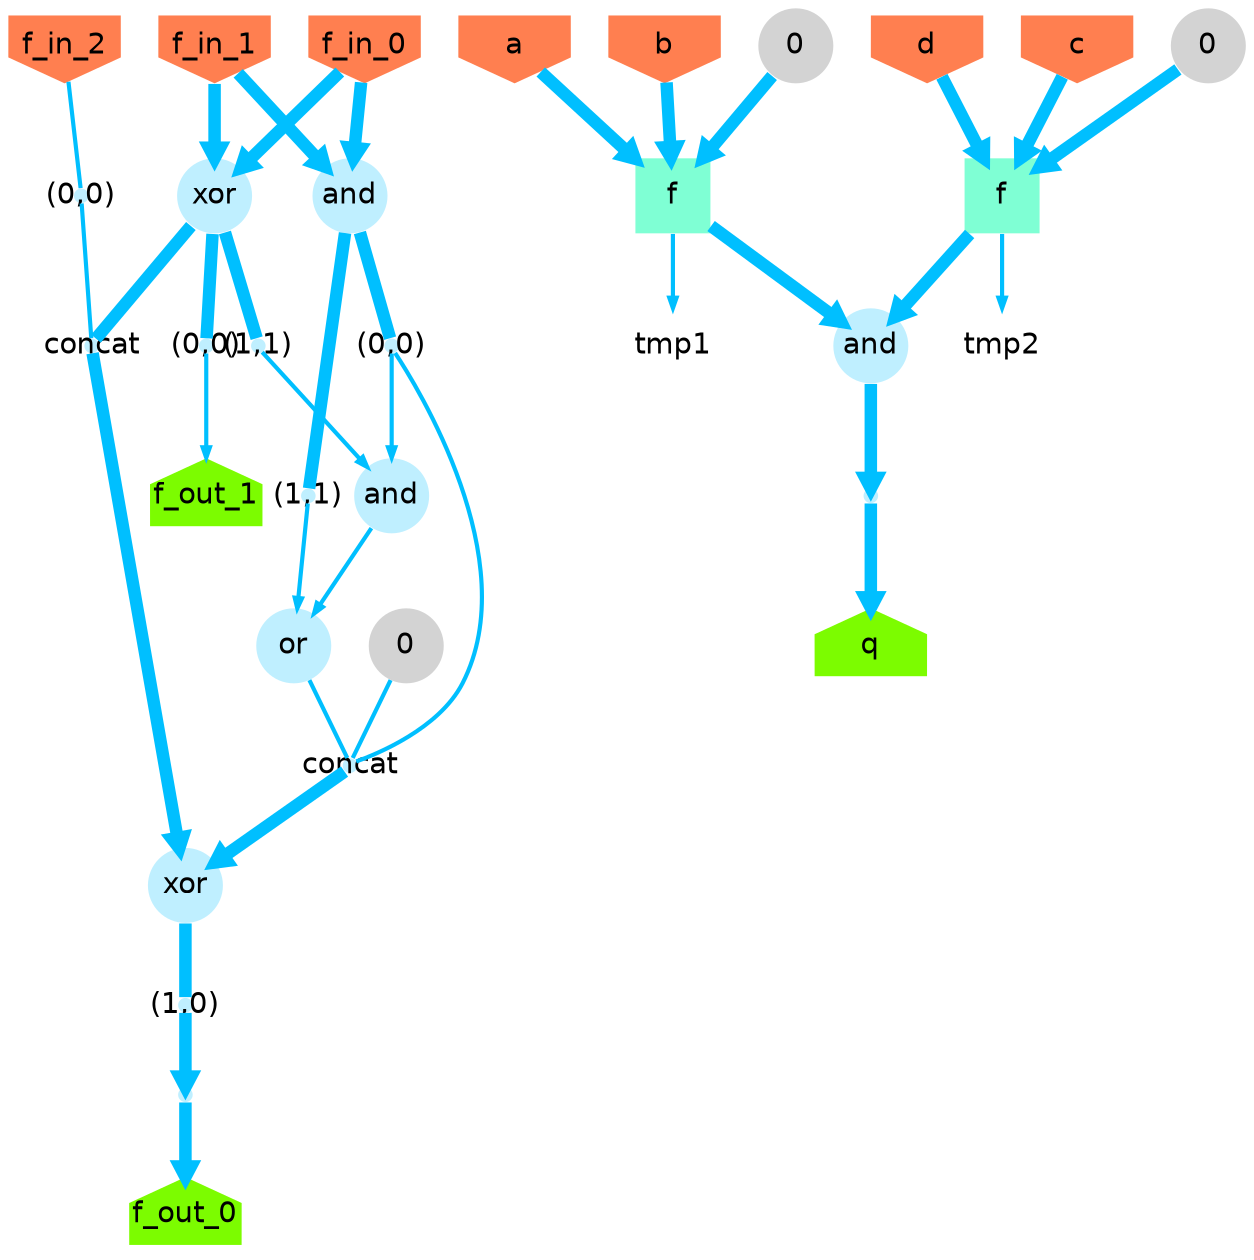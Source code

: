               digraph g {

              graph [splines="spline"];
              node [shape=circle, style=filled, fillcolor=lightblue1,
                    fontcolor=black, fontname=helvetica, penwidth=0,
                    fixedsize=true];
              edge [labelfloat=false, penwidth=2, color=deepskyblue, arrowsize=.5];
                  n0 [label="(1,1)", height=.1, width=.1];
    n1 [label="f", shape=square, fillcolor=aquamarine1];
    n2 [label="(0,0)", height=.1, width=.1];
    n3 [label="(0,0)", height=.1, width=.1];
    n4 [label="xor"];
    n5 [label="f", shape=square, fillcolor=aquamarine1];
    n6 [label="or"];
    n7 [label="(0,0)", height=.1, width=.1];
    n8 [label="(1,1)", height=.1, width=.1];
    n9 [label="", height=.1, width=.1];
    n10 [label="and"];
    n11 [label="concat", height=.1, width=.1];
    n12 [label="concat", height=.1, width=.1];
    n13 [label="xor"];
    n14 [label="(1,0)", height=.1, width=.1];
    n15 [label="", height=.1, width=.1];
    n16 [label="and"];
    n17 [label="and"];
    n18 [label="d", shape=invhouse, fillcolor=coral];
    n19 [label="f_in_2", shape=invhouse, fillcolor=coral];
    n20 [label="c", shape=invhouse, fillcolor=coral];
    n21 [label="f_in_1", shape=invhouse, fillcolor=coral];
    n22 [label="f_in_0", shape=invhouse, fillcolor=coral];
    n23 [label="0", shape=circle, fillcolor=lightgrey];
    n24 [label="a", shape=invhouse, fillcolor=coral];
    n25 [label="b", shape=invhouse, fillcolor=coral];
    n26 [label="f_out_1", shape=house, fillcolor=lawngreen];
    n27 [label="f_out_0", shape=house, fillcolor=lawngreen];
    n28 [label="q", shape=house, fillcolor=lawngreen];
    n29 [label="0", shape=circle, fillcolor=lightgrey];
    n30 [label="0", shape=circle, fillcolor=lightgrey];
    n31 [label="tmp1", shape=circle, fillcolor=none];
    n32 [label="tmp2", shape=circle, fillcolor=none];

   n0 -> n17 [label="", penwidth="2", arrowhead="normal"];
   n1 -> n16 [label="", penwidth="6", arrowhead="normal"];
   n2 -> n12 [label="", penwidth="2", arrowhead="none"];
   n3 -> n26 [label="", penwidth="2", arrowhead="normal"];
   n4 -> n0 [label="", penwidth="6", arrowhead="none"];
   n4 -> n3 [label="", penwidth="6", arrowhead="none"];
   n4 -> n12 [label="", penwidth="6", arrowhead="none"];
   n5 -> n16 [label="", penwidth="6", arrowhead="normal"];
   n6 -> n11 [label="", penwidth="2", arrowhead="none"];
   n7 -> n11 [label="", penwidth="2", arrowhead="none"];
   n7 -> n17 [label="", penwidth="2", arrowhead="normal"];
   n8 -> n6 [label="", penwidth="2", arrowhead="normal"];
   n9 -> n27 [label="", penwidth="6", arrowhead="normal"];
   n10 -> n7 [label="", penwidth="6", arrowhead="none"];
   n10 -> n8 [label="", penwidth="6", arrowhead="none"];
   n11 -> n13 [label="", penwidth="6", arrowhead="normal"];
   n12 -> n13 [label="", penwidth="6", arrowhead="normal"];
   n13 -> n14 [label="", penwidth="6", arrowhead="none"];
   n14 -> n9 [label="", penwidth="6", arrowhead="normal"];
   n15 -> n28 [label="", penwidth="6", arrowhead="normal"];
   n16 -> n15 [label="", penwidth="6", arrowhead="normal"];
   n17 -> n6 [label="", penwidth="2", arrowhead="normal"];
   n18 -> n1 [label="", penwidth="6", arrowhead="normal"];
   n19 -> n2 [label="", penwidth="2", arrowhead="none"];
   n20 -> n1 [label="", penwidth="6", arrowhead="normal"];
   n21 -> n4 [label="", penwidth="6", arrowhead="normal"];
   n21 -> n10 [label="", penwidth="6", arrowhead="normal"];
   n22 -> n4 [label="", penwidth="6", arrowhead="normal"];
   n22 -> n10 [label="", penwidth="6", arrowhead="normal"];
   n23 -> n11 [label="", penwidth="2", arrowhead="none"];
   n24 -> n5 [label="", penwidth="6", arrowhead="normal"];
   n25 -> n5 [label="", penwidth="6", arrowhead="normal"];
   n29 -> n5 [label="", penwidth="6", arrowhead="normal"];
   n30 -> n1 [label="", penwidth="6", arrowhead="normal"];
   n5 -> n31 [label="", penwidth="2", arrowhead="normal"];
   n1 -> n32 [label="", penwidth="2", arrowhead="normal"];
}

